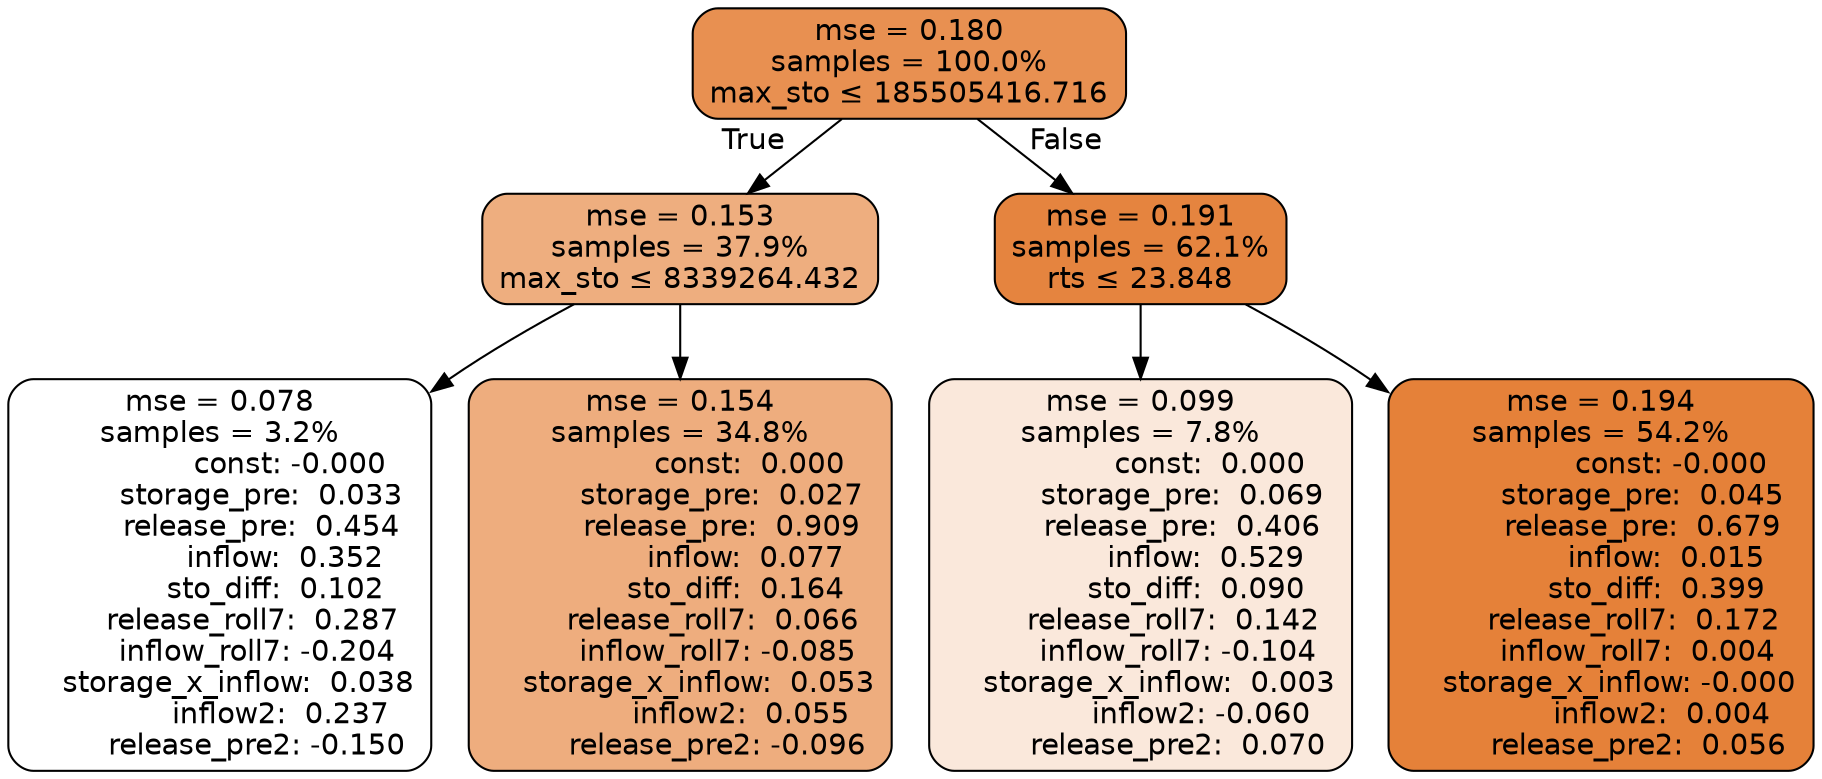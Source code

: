 digraph tree {
bgcolor="transparent"
node [shape=rectangle, style="filled, rounded", color="black", fontname=helvetica] ;
edge [fontname=helvetica] ;
	"0" [label="mse = 0.180
samples = 100.0%
max_sto &le; 185505416.716", fillcolor="#e89051"]
	"1" [label="mse = 0.153
samples = 37.9%
max_sto &le; 8339264.432", fillcolor="#eeae7f"]
	"2" [label="mse = 0.078
samples = 3.2%
               const: -0.000
         storage_pre:  0.033
         release_pre:  0.454
              inflow:  0.352
            sto_diff:  0.102
       release_roll7:  0.287
        inflow_roll7: -0.204
    storage_x_inflow:  0.038
             inflow2:  0.237
        release_pre2: -0.150", fillcolor="#ffffff"]
	"3" [label="mse = 0.154
samples = 34.8%
               const:  0.000
         storage_pre:  0.027
         release_pre:  0.909
              inflow:  0.077
            sto_diff:  0.164
       release_roll7:  0.066
        inflow_roll7: -0.085
    storage_x_inflow:  0.053
             inflow2:  0.055
        release_pre2: -0.096", fillcolor="#eead7e"]
	"4" [label="mse = 0.191
samples = 62.1%
rts &le; 23.848", fillcolor="#e5843f"]
	"5" [label="mse = 0.099
samples = 7.8%
               const:  0.000
         storage_pre:  0.069
         release_pre:  0.406
              inflow:  0.529
            sto_diff:  0.090
       release_roll7:  0.142
        inflow_roll7: -0.104
    storage_x_inflow:  0.003
             inflow2: -0.060
        release_pre2:  0.070", fillcolor="#fae8db"]
	"6" [label="mse = 0.194
samples = 54.2%
               const: -0.000
         storage_pre:  0.045
         release_pre:  0.679
              inflow:  0.015
            sto_diff:  0.399
       release_roll7:  0.172
        inflow_roll7:  0.004
    storage_x_inflow: -0.000
             inflow2:  0.004
        release_pre2:  0.056", fillcolor="#e58139"]

	"0" -> "1" [labeldistance=2.5, labelangle=45, headlabel="True"]
	"1" -> "2"
	"1" -> "3"
	"0" -> "4" [labeldistance=2.5, labelangle=-45, headlabel="False"]
	"4" -> "5"
	"4" -> "6"
}
